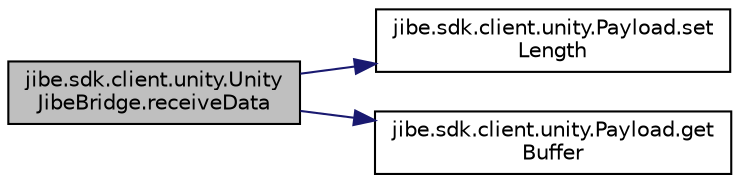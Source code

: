 digraph "jibe.sdk.client.unity.UnityJibeBridge.receiveData"
{
  edge [fontname="Helvetica",fontsize="10",labelfontname="Helvetica",labelfontsize="10"];
  node [fontname="Helvetica",fontsize="10",shape=record];
  rankdir="LR";
  Node1 [label="jibe.sdk.client.unity.Unity\lJibeBridge.receiveData",height=0.2,width=0.4,color="black", fillcolor="grey75", style="filled" fontcolor="black"];
  Node1 -> Node2 [color="midnightblue",fontsize="10",style="solid",fontname="Helvetica"];
  Node2 [label="jibe.sdk.client.unity.Payload.set\lLength",height=0.2,width=0.4,color="black", fillcolor="white", style="filled",URL="$classjibe_1_1sdk_1_1client_1_1unity_1_1_payload.html#a9692203b310ddc3b68a18f538f3b21a2"];
  Node1 -> Node3 [color="midnightblue",fontsize="10",style="solid",fontname="Helvetica"];
  Node3 [label="jibe.sdk.client.unity.Payload.get\lBuffer",height=0.2,width=0.4,color="black", fillcolor="white", style="filled",URL="$classjibe_1_1sdk_1_1client_1_1unity_1_1_payload.html#abdb934dcef6a69e77c516e9f7507079e"];
}
